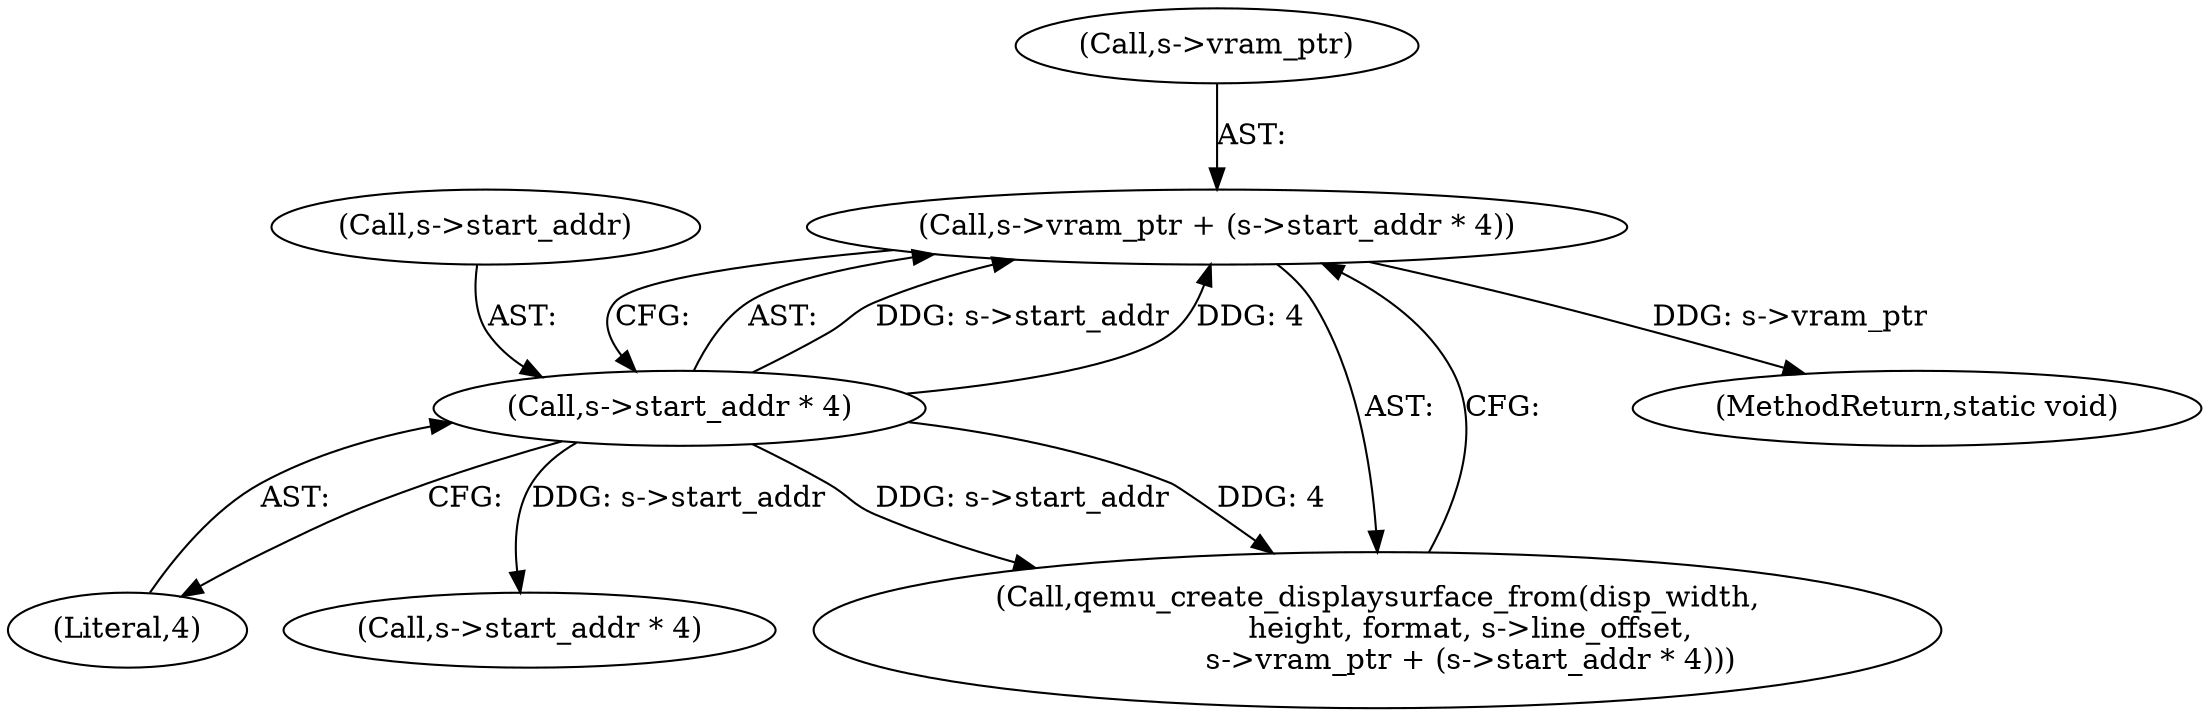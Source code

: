 digraph "0_qemu_bfc56535f793c557aa754c50213fc5f882e6482d@pointer" {
"1000357" [label="(Call,s->vram_ptr + (s->start_addr * 4))"];
"1000361" [label="(Call,s->start_addr * 4)"];
"1000658" [label="(Call,s->start_addr * 4)"];
"1000357" [label="(Call,s->vram_ptr + (s->start_addr * 4))"];
"1000358" [label="(Call,s->vram_ptr)"];
"1000362" [label="(Call,s->start_addr)"];
"1000361" [label="(Call,s->start_addr * 4)"];
"1000939" [label="(MethodReturn,static void)"];
"1000365" [label="(Literal,4)"];
"1000350" [label="(Call,qemu_create_displaysurface_from(disp_width,\n                    height, format, s->line_offset,\n                    s->vram_ptr + (s->start_addr * 4)))"];
"1000357" -> "1000350"  [label="AST: "];
"1000357" -> "1000361"  [label="CFG: "];
"1000358" -> "1000357"  [label="AST: "];
"1000361" -> "1000357"  [label="AST: "];
"1000350" -> "1000357"  [label="CFG: "];
"1000357" -> "1000939"  [label="DDG: s->vram_ptr"];
"1000361" -> "1000357"  [label="DDG: s->start_addr"];
"1000361" -> "1000357"  [label="DDG: 4"];
"1000361" -> "1000365"  [label="CFG: "];
"1000362" -> "1000361"  [label="AST: "];
"1000365" -> "1000361"  [label="AST: "];
"1000361" -> "1000350"  [label="DDG: s->start_addr"];
"1000361" -> "1000350"  [label="DDG: 4"];
"1000361" -> "1000658"  [label="DDG: s->start_addr"];
}
